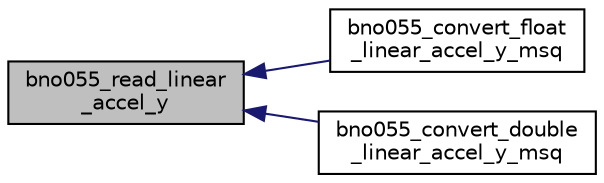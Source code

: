 digraph "bno055_read_linear_accel_y"
{
  edge [fontname="Helvetica",fontsize="10",labelfontname="Helvetica",labelfontsize="10"];
  node [fontname="Helvetica",fontsize="10",shape=record];
  rankdir="LR";
  Node1 [label="bno055_read_linear\l_accel_y",height=0.2,width=0.4,color="black", fillcolor="grey75", style="filled", fontcolor="black"];
  Node1 -> Node2 [dir="back",color="midnightblue",fontsize="10",style="solid",fontname="Helvetica"];
  Node2 [label="bno055_convert_float\l_linear_accel_y_msq",height=0.2,width=0.4,color="black", fillcolor="white", style="filled",URL="$bno055_8h.html#a7d2244273aaed8309297b19b69a29c20",tooltip="This API is used to convert the linear accel y raw data to meterpersecseq output as float..."];
  Node1 -> Node3 [dir="back",color="midnightblue",fontsize="10",style="solid",fontname="Helvetica"];
  Node3 [label="bno055_convert_double\l_linear_accel_y_msq",height=0.2,width=0.4,color="black", fillcolor="white", style="filled",URL="$bno055_8h.html#abdbb77a62ca63f2ebcf1e88a2ef19638",tooltip="This API is used to convert the linear accel y raw data to meterpersecseq output as double..."];
}
